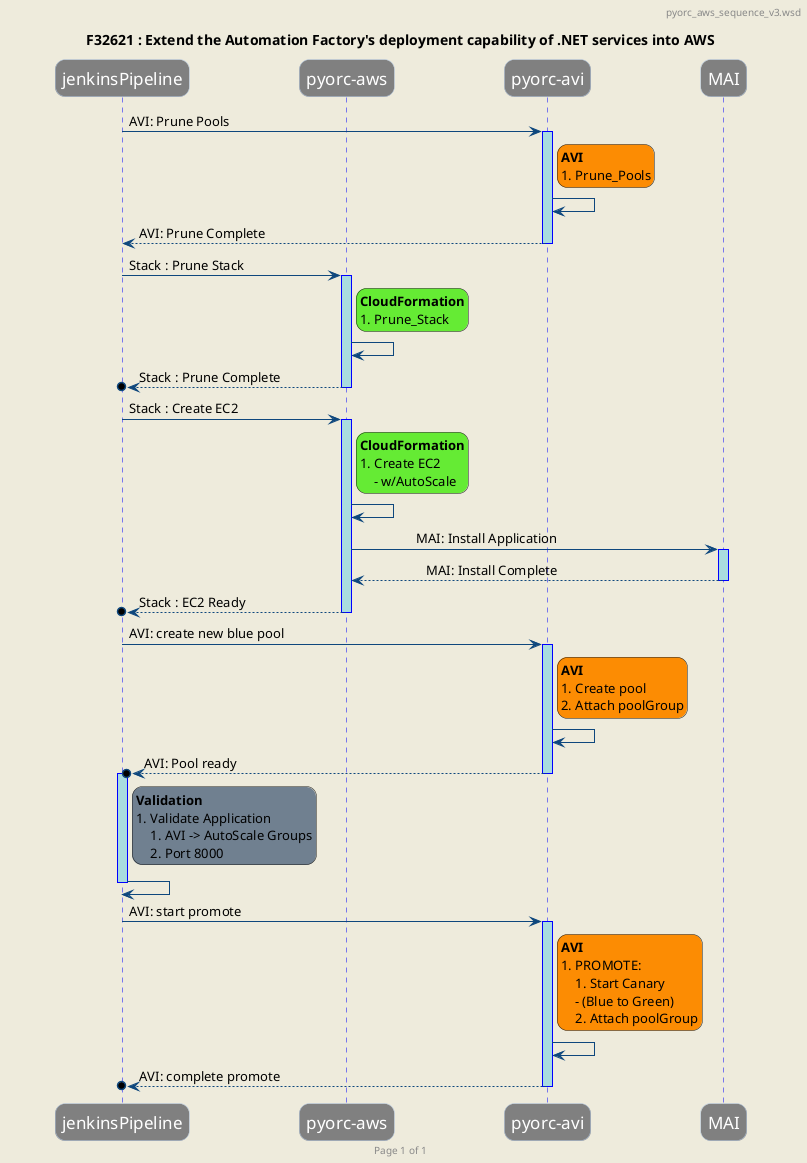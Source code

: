 @startuml

'hide footbox
skinparam ParticipantPadding 50
skinparam BoxPadding 20

skinparam roundcorner 20
skinparam backgroundColor #EEEBDC

skinparam sequence {
	ArrowColor #0e477d
	ActorBorderColor DeepSkyBlue
	LifeLineBorderColor blue
	LifeLineBackgroundColor #A9DCDF
	
	ParticipantBorderColor LightSteelBlue
	ParticipantBackgroundColor Gray
	ParticipantFontSize 17
	ParticipantFontColor White
}

    header pyorc_aws_sequence_v3.wsd
    footer Page %page% of %lastpage%

    title F32621 : Extend the Automation Factory's deployment capability of .NET services into AWS

    participant jenkinsPipeline
    participant "pyorc-aws" as pyorc_aws
    participant "pyorc-avi" as pyorc_avi
    participant "MAI" as MAI

    '============ AVI - PRUNE ============ 
    jenkinsPipeline->pyorc_avi++: AVI: Prune Pools  
        rnote right of pyorc_avi #fc8c03
            <b>AVI</b>
            # Prune_Pools
        end note
        pyorc_avi->pyorc_avi
    pyorc_avi-->jenkinsPipeline--: AVI: Prune Complete        


    '============ CLOUDFORMATION ============  
    jenkinsPipeline->pyorc_aws++: Stack : Prune Stack
        rnote right of pyorc_aws #65eb34
            <b>CloudFormation</b>
            # Prune_Stack
        end note
        pyorc_aws->pyorc_aws
    pyorc_aws -->o jenkinsPipeline--: Stack : Prune Complete

    jenkinsPipeline->pyorc_aws++: Stack : Create EC2
        rnote right of pyorc_aws #65eb34
            <b>CloudFormation</b>
            # Create EC2
                - w/AutoScale
        end note
        pyorc_aws->pyorc_aws        
            pyorc_aws->MAI++: \t\t MAI: Install Application                   
            MAI-->pyorc_aws--:\t\t MAI: Install Complete            
    pyorc_aws -->o jenkinsPipeline--: Stack : EC2 Ready


    '============ AVI - POOLS ============ 
    jenkinsPipeline->pyorc_avi++: AVI: create new blue pool
        rnote right of pyorc_avi #fc8c03
            <b>AVI</b>
            # Create pool
            # Attach poolGroup
        end note
        pyorc_avi->pyorc_avi
    pyorc_avi -->o jenkinsPipeline--: AVI: Pool ready


    '============ VALIDATE ============     
    jenkinsPipeline++
        rnote right of jenkinsPipeline #SlateGray
            <b>Validation</b>
            # Validate Application
            ## AVI -> AutoScale Groups
            ## Port 8000
        end note
        jenkinsPipeline->jenkinsPipeline
    jenkinsPipeline--


    '============ PROMOTE ============ 
    jenkinsPipeline->pyorc_avi++: AVI: start promote
        rnote right of pyorc_avi #fc8c03
            <b>AVI</b>
            # PROMOTE:
            ## Start Canary
                - (Blue to Green)
            ## Attach poolGroup
        end note
        pyorc_avi->pyorc_avi
    pyorc_avi -->o jenkinsPipeline--: AVI: complete promote

@enduml
